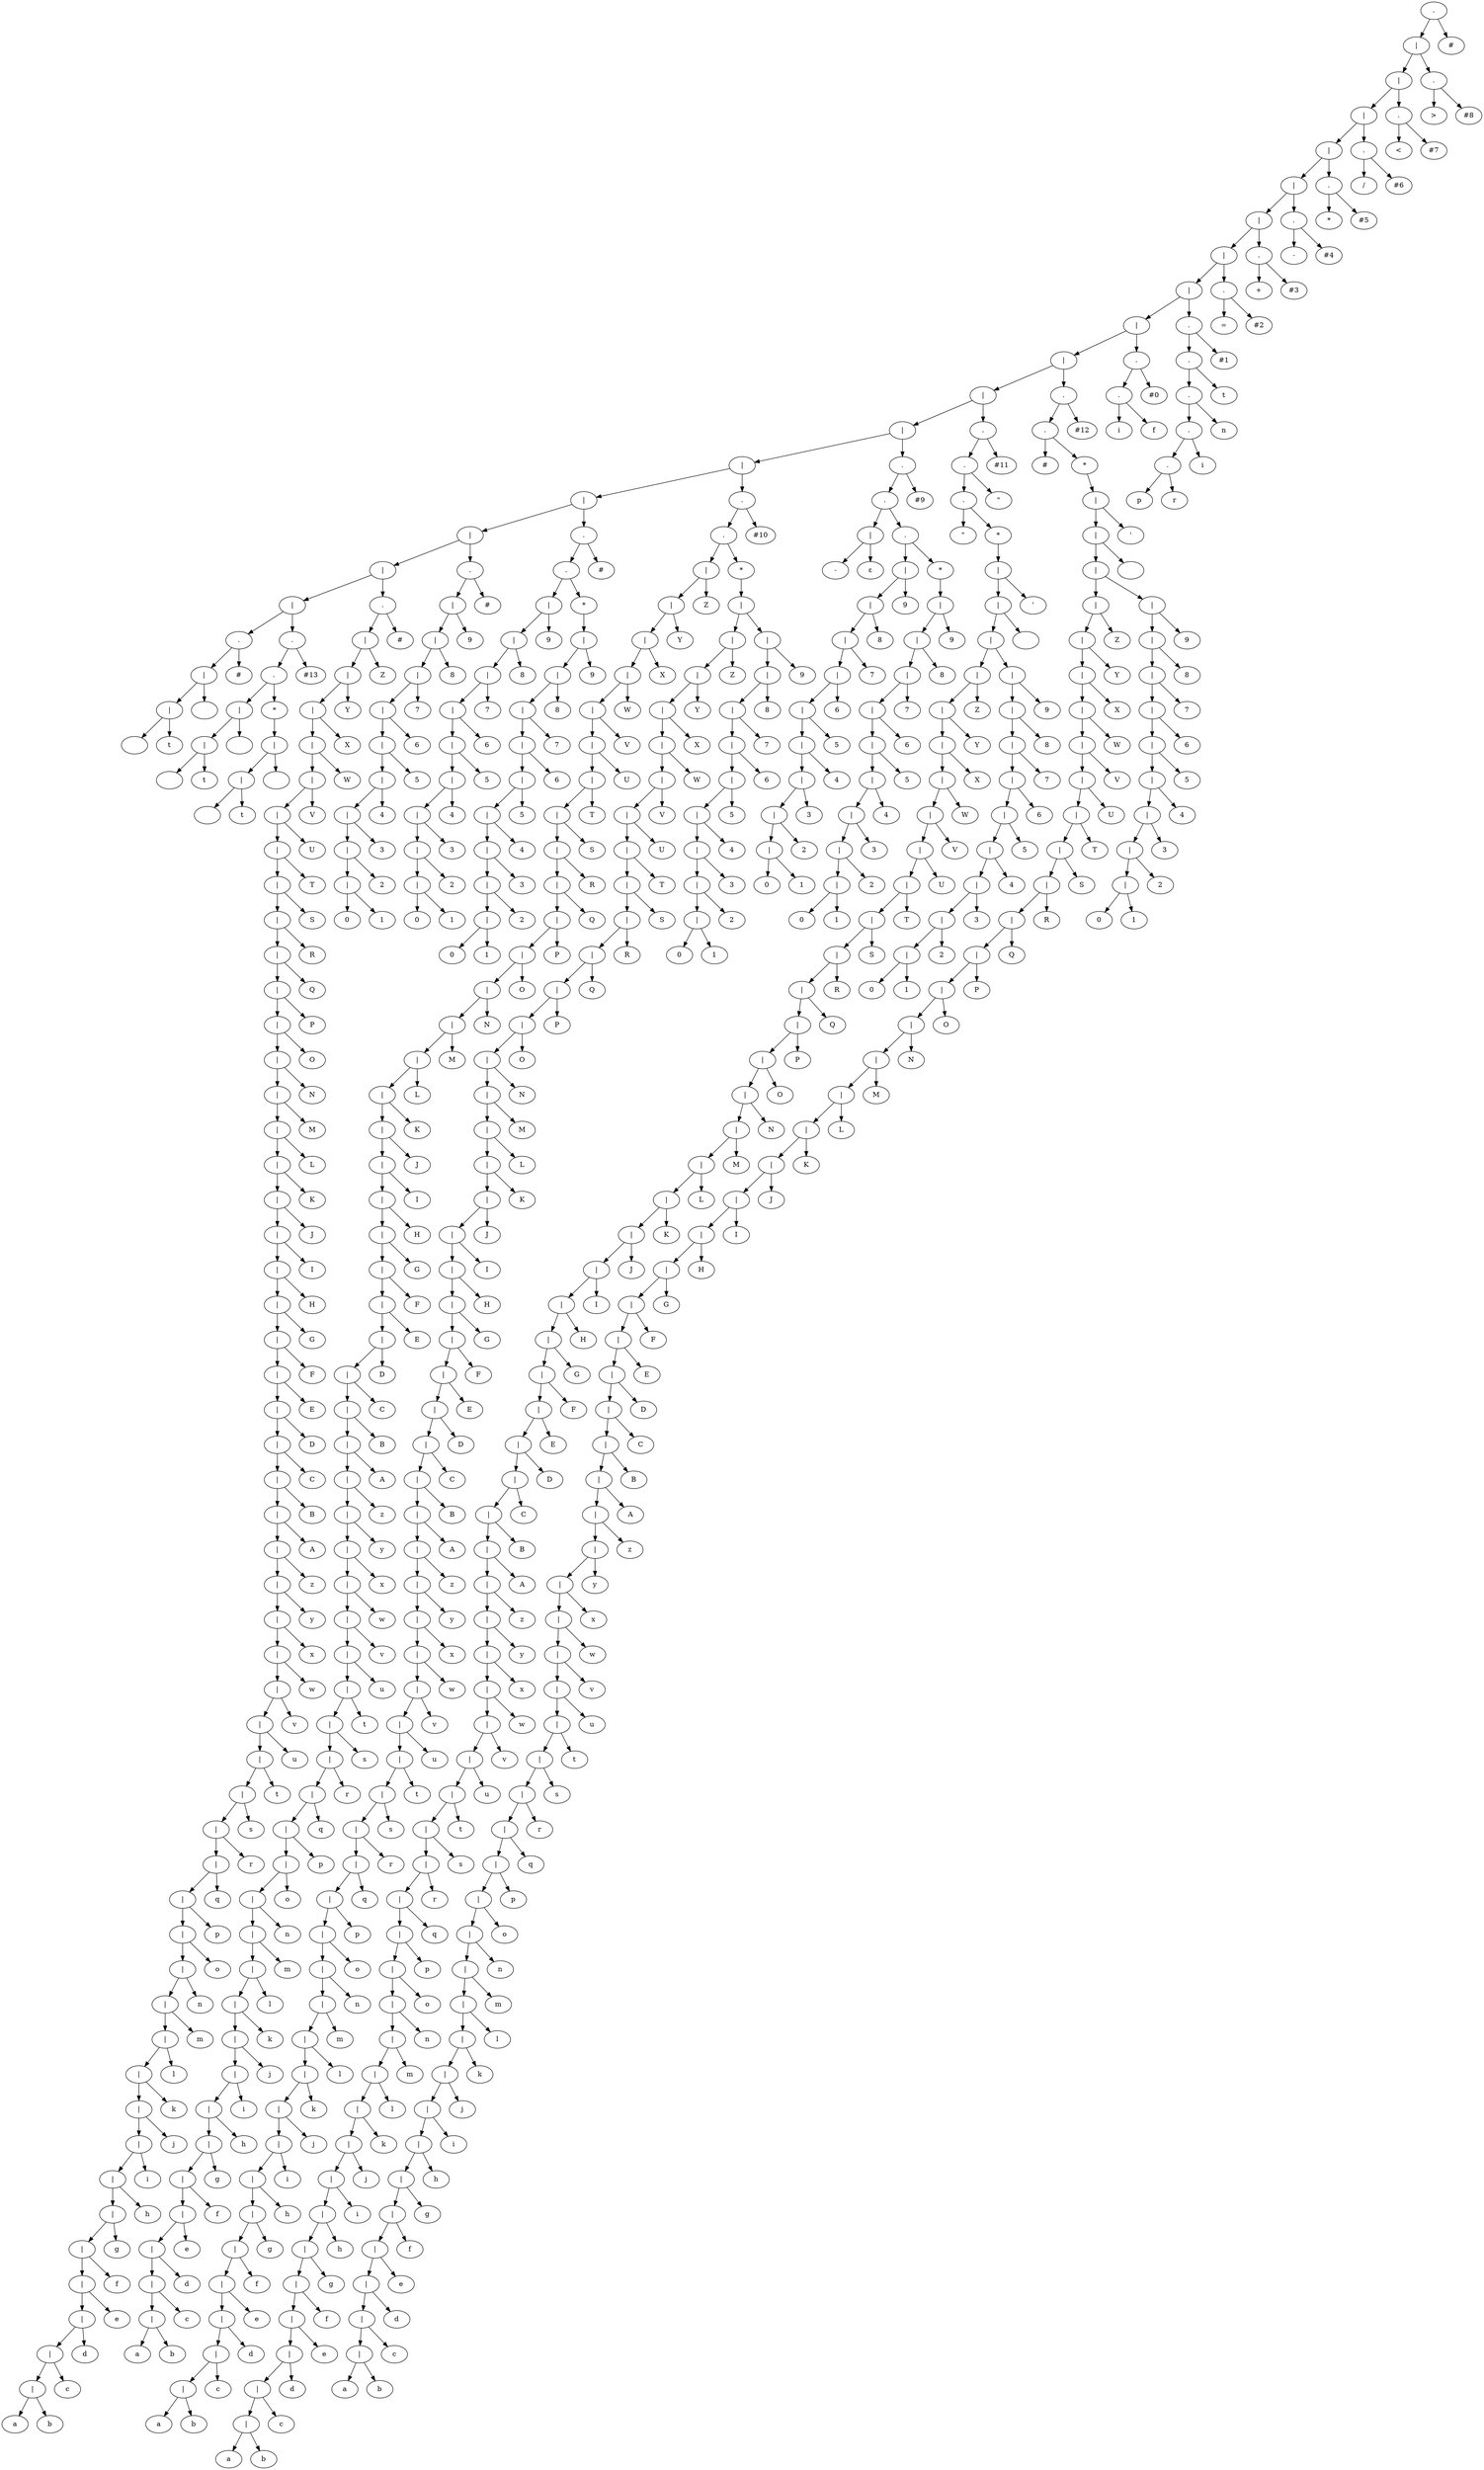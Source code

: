 digraph "AASintacticTree/SintacticTree" {
	A0 [label="."]
	A1 [label="|"]
	A2 [label="|"]
	A3 [label="|"]
	A4 [label="|"]
	A5 [label="|"]
	A6 [label="|"]
	A7 [label="|"]
	A8 [label="|"]
	A9 [label="|"]
	A10 [label="|"]
	A11 [label="|"]
	A12 [label="|"]
	A13 [label="|"]
	A14 [label="|"]
	A15 [label="|"]
	A16 [label="|"]
	A17 [label="|"]
	A18 [label="."]
	A19 [label="|"]
	A20 [label="|"]
	A21 [label=" "]
	A22 [label="\t"]
	A23 [label="\n"]
	A24 [label="#"]
	A25 [label="."]
	A26 [label="."]
	A27 [label="|"]
	A28 [label="|"]
	A29 [label=" "]
	A30 [label="\t"]
	A31 [label="\n"]
	A32 [label="*"]
	A33 [label="|"]
	A34 [label="|"]
	A35 [label=" "]
	A36 [label="\t"]
	A37 [label="\n"]
	A38 [label="#13"]
	A39 [label="."]
	A40 [label="|"]
	A41 [label="|"]
	A42 [label="|"]
	A43 [label="|"]
	A44 [label="|"]
	A45 [label="|"]
	A46 [label="|"]
	A47 [label="|"]
	A48 [label="|"]
	A49 [label="|"]
	A50 [label="|"]
	A51 [label="|"]
	A52 [label="|"]
	A53 [label="|"]
	A54 [label="|"]
	A55 [label="|"]
	A56 [label="|"]
	A57 [label="|"]
	A58 [label="|"]
	A59 [label="|"]
	A60 [label="|"]
	A61 [label="|"]
	A62 [label="|"]
	A63 [label="|"]
	A64 [label="|"]
	A65 [label="|"]
	A66 [label="|"]
	A67 [label="|"]
	A68 [label="|"]
	A69 [label="|"]
	A70 [label="|"]
	A71 [label="|"]
	A72 [label="|"]
	A73 [label="|"]
	A74 [label="|"]
	A75 [label="|"]
	A76 [label="|"]
	A77 [label="|"]
	A78 [label="|"]
	A79 [label="|"]
	A80 [label="|"]
	A81 [label="|"]
	A82 [label="|"]
	A83 [label="|"]
	A84 [label="|"]
	A85 [label="|"]
	A86 [label="|"]
	A87 [label="|"]
	A88 [label="|"]
	A89 [label="|"]
	A90 [label="|"]
	A91 [label=a]
	A92 [label=b]
	A93 [label=c]
	A94 [label=d]
	A95 [label=e]
	A96 [label=f]
	A97 [label=g]
	A98 [label=h]
	A99 [label=i]
	A100 [label=j]
	A101 [label=k]
	A102 [label=l]
	A103 [label=m]
	A104 [label=n]
	A105 [label=o]
	A106 [label=p]
	A107 [label=q]
	A108 [label=r]
	A109 [label=s]
	A110 [label=t]
	A111 [label=u]
	A112 [label=v]
	A113 [label=w]
	A114 [label=x]
	A115 [label=y]
	A116 [label=z]
	A117 [label=A]
	A118 [label=B]
	A119 [label=C]
	A120 [label=D]
	A121 [label=E]
	A122 [label=F]
	A123 [label=G]
	A124 [label=H]
	A125 [label=I]
	A126 [label=J]
	A127 [label=K]
	A128 [label=L]
	A129 [label=M]
	A130 [label=N]
	A131 [label=O]
	A132 [label=P]
	A133 [label=Q]
	A134 [label=R]
	A135 [label=S]
	A136 [label=T]
	A137 [label=U]
	A138 [label=V]
	A139 [label=W]
	A140 [label=X]
	A141 [label=Y]
	A142 [label=Z]
	A143 [label="#"]
	A144 [label="."]
	A145 [label="|"]
	A146 [label="|"]
	A147 [label="|"]
	A148 [label="|"]
	A149 [label="|"]
	A150 [label="|"]
	A151 [label="|"]
	A152 [label="|"]
	A153 [label="|"]
	A154 [label=0]
	A155 [label=1]
	A156 [label=2]
	A157 [label=3]
	A158 [label=4]
	A159 [label=5]
	A160 [label=6]
	A161 [label=7]
	A162 [label=8]
	A163 [label=9]
	A164 [label="#"]
	A165 [label="."]
	A166 [label="."]
	A167 [label="|"]
	A168 [label="|"]
	A169 [label="|"]
	A170 [label="|"]
	A171 [label="|"]
	A172 [label="|"]
	A173 [label="|"]
	A174 [label="|"]
	A175 [label="|"]
	A176 [label=0]
	A177 [label=1]
	A178 [label=2]
	A179 [label=3]
	A180 [label=4]
	A181 [label=5]
	A182 [label=6]
	A183 [label=7]
	A184 [label=8]
	A185 [label=9]
	A186 [label="*"]
	A187 [label="|"]
	A188 [label="|"]
	A189 [label="|"]
	A190 [label="|"]
	A191 [label="|"]
	A192 [label="|"]
	A193 [label="|"]
	A194 [label="|"]
	A195 [label="|"]
	A196 [label=0]
	A197 [label=1]
	A198 [label=2]
	A199 [label=3]
	A200 [label=4]
	A201 [label=5]
	A202 [label=6]
	A203 [label=7]
	A204 [label=8]
	A205 [label=9]
	A206 [label="#"]
	A207 [label="."]
	A208 [label="."]
	A209 [label="|"]
	A210 [label="|"]
	A211 [label="|"]
	A212 [label="|"]
	A213 [label="|"]
	A214 [label="|"]
	A215 [label="|"]
	A216 [label="|"]
	A217 [label="|"]
	A218 [label="|"]
	A219 [label="|"]
	A220 [label="|"]
	A221 [label="|"]
	A222 [label="|"]
	A223 [label="|"]
	A224 [label="|"]
	A225 [label="|"]
	A226 [label="|"]
	A227 [label="|"]
	A228 [label="|"]
	A229 [label="|"]
	A230 [label="|"]
	A231 [label="|"]
	A232 [label="|"]
	A233 [label="|"]
	A234 [label="|"]
	A235 [label="|"]
	A236 [label="|"]
	A237 [label="|"]
	A238 [label="|"]
	A239 [label="|"]
	A240 [label="|"]
	A241 [label="|"]
	A242 [label="|"]
	A243 [label="|"]
	A244 [label="|"]
	A245 [label="|"]
	A246 [label="|"]
	A247 [label="|"]
	A248 [label="|"]
	A249 [label="|"]
	A250 [label="|"]
	A251 [label="|"]
	A252 [label="|"]
	A253 [label="|"]
	A254 [label="|"]
	A255 [label="|"]
	A256 [label="|"]
	A257 [label="|"]
	A258 [label="|"]
	A259 [label="|"]
	A260 [label=a]
	A261 [label=b]
	A262 [label=c]
	A263 [label=d]
	A264 [label=e]
	A265 [label=f]
	A266 [label=g]
	A267 [label=h]
	A268 [label=i]
	A269 [label=j]
	A270 [label=k]
	A271 [label=l]
	A272 [label=m]
	A273 [label=n]
	A274 [label=o]
	A275 [label=p]
	A276 [label=q]
	A277 [label=r]
	A278 [label=s]
	A279 [label=t]
	A280 [label=u]
	A281 [label=v]
	A282 [label=w]
	A283 [label=x]
	A284 [label=y]
	A285 [label=z]
	A286 [label=A]
	A287 [label=B]
	A288 [label=C]
	A289 [label=D]
	A290 [label=E]
	A291 [label=F]
	A292 [label=G]
	A293 [label=H]
	A294 [label=I]
	A295 [label=J]
	A296 [label=K]
	A297 [label=L]
	A298 [label=M]
	A299 [label=N]
	A300 [label=O]
	A301 [label=P]
	A302 [label=Q]
	A303 [label=R]
	A304 [label=S]
	A305 [label=T]
	A306 [label=U]
	A307 [label=V]
	A308 [label=W]
	A309 [label=X]
	A310 [label=Y]
	A311 [label=Z]
	A312 [label="*"]
	A313 [label="|"]
	A314 [label="|"]
	A315 [label="|"]
	A316 [label="|"]
	A317 [label="|"]
	A318 [label="|"]
	A319 [label="|"]
	A320 [label="|"]
	A321 [label="|"]
	A322 [label="|"]
	A323 [label="|"]
	A324 [label="|"]
	A325 [label="|"]
	A326 [label="|"]
	A327 [label="|"]
	A328 [label="|"]
	A329 [label="|"]
	A330 [label="|"]
	A331 [label="|"]
	A332 [label="|"]
	A333 [label="|"]
	A334 [label="|"]
	A335 [label="|"]
	A336 [label="|"]
	A337 [label="|"]
	A338 [label="|"]
	A339 [label="|"]
	A340 [label="|"]
	A341 [label="|"]
	A342 [label="|"]
	A343 [label="|"]
	A344 [label="|"]
	A345 [label="|"]
	A346 [label="|"]
	A347 [label="|"]
	A348 [label="|"]
	A349 [label="|"]
	A350 [label="|"]
	A351 [label="|"]
	A352 [label="|"]
	A353 [label="|"]
	A354 [label="|"]
	A355 [label="|"]
	A356 [label="|"]
	A357 [label="|"]
	A358 [label="|"]
	A359 [label="|"]
	A360 [label="|"]
	A361 [label="|"]
	A362 [label="|"]
	A363 [label="|"]
	A364 [label="|"]
	A365 [label=a]
	A366 [label=b]
	A367 [label=c]
	A368 [label=d]
	A369 [label=e]
	A370 [label=f]
	A371 [label=g]
	A372 [label=h]
	A373 [label=i]
	A374 [label=j]
	A375 [label=k]
	A376 [label=l]
	A377 [label=m]
	A378 [label=n]
	A379 [label=o]
	A380 [label=p]
	A381 [label=q]
	A382 [label=r]
	A383 [label=s]
	A384 [label=t]
	A385 [label=u]
	A386 [label=v]
	A387 [label=w]
	A388 [label=x]
	A389 [label=y]
	A390 [label=z]
	A391 [label=A]
	A392 [label=B]
	A393 [label=C]
	A394 [label=D]
	A395 [label=E]
	A396 [label=F]
	A397 [label=G]
	A398 [label=H]
	A399 [label=I]
	A400 [label=J]
	A401 [label=K]
	A402 [label=L]
	A403 [label=M]
	A404 [label=N]
	A405 [label=O]
	A406 [label=P]
	A407 [label=Q]
	A408 [label=R]
	A409 [label=S]
	A410 [label=T]
	A411 [label=U]
	A412 [label=V]
	A413 [label=W]
	A414 [label=X]
	A415 [label=Y]
	A416 [label=Z]
	A417 [label="|"]
	A418 [label="|"]
	A419 [label="|"]
	A420 [label="|"]
	A421 [label="|"]
	A422 [label="|"]
	A423 [label="|"]
	A424 [label="|"]
	A425 [label="|"]
	A426 [label=0]
	A427 [label=1]
	A428 [label=2]
	A429 [label=3]
	A430 [label=4]
	A431 [label=5]
	A432 [label=6]
	A433 [label=7]
	A434 [label=8]
	A435 [label=9]
	A436 [label="#10"]
	A437 [label="."]
	A438 [label="."]
	A439 [label="|"]
	A440 [label="-"]
	A441 [label="ε"]
	A442 [label="."]
	A443 [label="|"]
	A444 [label="|"]
	A445 [label="|"]
	A446 [label="|"]
	A447 [label="|"]
	A448 [label="|"]
	A449 [label="|"]
	A450 [label="|"]
	A451 [label="|"]
	A452 [label=0]
	A453 [label=1]
	A454 [label=2]
	A455 [label=3]
	A456 [label=4]
	A457 [label=5]
	A458 [label=6]
	A459 [label=7]
	A460 [label=8]
	A461 [label=9]
	A462 [label="*"]
	A463 [label="|"]
	A464 [label="|"]
	A465 [label="|"]
	A466 [label="|"]
	A467 [label="|"]
	A468 [label="|"]
	A469 [label="|"]
	A470 [label="|"]
	A471 [label="|"]
	A472 [label=0]
	A473 [label=1]
	A474 [label=2]
	A475 [label=3]
	A476 [label=4]
	A477 [label=5]
	A478 [label=6]
	A479 [label=7]
	A480 [label=8]
	A481 [label=9]
	A482 [label="#9"]
	A483 [label="."]
	A484 [label="."]
	A485 [label="."]
	A486 [label="\""]
	A487 [label="*"]
	A488 [label="|"]
	A489 [label="|"]
	A490 [label="|"]
	A491 [label="|"]
	A492 [label="|"]
	A493 [label="|"]
	A494 [label="|"]
	A495 [label="|"]
	A496 [label="|"]
	A497 [label="|"]
	A498 [label="|"]
	A499 [label="|"]
	A500 [label="|"]
	A501 [label="|"]
	A502 [label="|"]
	A503 [label="|"]
	A504 [label="|"]
	A505 [label="|"]
	A506 [label="|"]
	A507 [label="|"]
	A508 [label="|"]
	A509 [label="|"]
	A510 [label="|"]
	A511 [label="|"]
	A512 [label="|"]
	A513 [label="|"]
	A514 [label="|"]
	A515 [label="|"]
	A516 [label="|"]
	A517 [label="|"]
	A518 [label="|"]
	A519 [label="|"]
	A520 [label="|"]
	A521 [label="|"]
	A522 [label="|"]
	A523 [label="|"]
	A524 [label="|"]
	A525 [label="|"]
	A526 [label="|"]
	A527 [label="|"]
	A528 [label="|"]
	A529 [label="|"]
	A530 [label="|"]
	A531 [label="|"]
	A532 [label="|"]
	A533 [label="|"]
	A534 [label="|"]
	A535 [label="|"]
	A536 [label="|"]
	A537 [label="|"]
	A538 [label="|"]
	A539 [label="|"]
	A540 [label="|"]
	A541 [label="|"]
	A542 [label=a]
	A543 [label=b]
	A544 [label=c]
	A545 [label=d]
	A546 [label=e]
	A547 [label=f]
	A548 [label=g]
	A549 [label=h]
	A550 [label=i]
	A551 [label=j]
	A552 [label=k]
	A553 [label=l]
	A554 [label=m]
	A555 [label=n]
	A556 [label=o]
	A557 [label=p]
	A558 [label=q]
	A559 [label=r]
	A560 [label=s]
	A561 [label=t]
	A562 [label=u]
	A563 [label=v]
	A564 [label=w]
	A565 [label=x]
	A566 [label=y]
	A567 [label=z]
	A568 [label=A]
	A569 [label=B]
	A570 [label=C]
	A571 [label=D]
	A572 [label=E]
	A573 [label=F]
	A574 [label=G]
	A575 [label=H]
	A576 [label=I]
	A577 [label=J]
	A578 [label=K]
	A579 [label=L]
	A580 [label=M]
	A581 [label=N]
	A582 [label=O]
	A583 [label=P]
	A584 [label=Q]
	A585 [label=R]
	A586 [label=S]
	A587 [label=T]
	A588 [label=U]
	A589 [label=V]
	A590 [label=W]
	A591 [label=X]
	A592 [label=Y]
	A593 [label=Z]
	A594 [label="|"]
	A595 [label="|"]
	A596 [label="|"]
	A597 [label="|"]
	A598 [label="|"]
	A599 [label="|"]
	A600 [label="|"]
	A601 [label="|"]
	A602 [label="|"]
	A603 [label=0]
	A604 [label=1]
	A605 [label=2]
	A606 [label=3]
	A607 [label=4]
	A608 [label=5]
	A609 [label=6]
	A610 [label=7]
	A611 [label=8]
	A612 [label=9]
	A613 [label=" "]
	A614 [label="\'"]
	A615 [label="\""]
	A616 [label="#11"]
	A617 [label="."]
	A618 [label="."]
	A619 [label="\#"]
	A620 [label="*"]
	A621 [label="|"]
	A622 [label="|"]
	A623 [label="|"]
	A624 [label="|"]
	A625 [label="|"]
	A626 [label="|"]
	A627 [label="|"]
	A628 [label="|"]
	A629 [label="|"]
	A630 [label="|"]
	A631 [label="|"]
	A632 [label="|"]
	A633 [label="|"]
	A634 [label="|"]
	A635 [label="|"]
	A636 [label="|"]
	A637 [label="|"]
	A638 [label="|"]
	A639 [label="|"]
	A640 [label="|"]
	A641 [label="|"]
	A642 [label="|"]
	A643 [label="|"]
	A644 [label="|"]
	A645 [label="|"]
	A646 [label="|"]
	A647 [label="|"]
	A648 [label="|"]
	A649 [label="|"]
	A650 [label="|"]
	A651 [label="|"]
	A652 [label="|"]
	A653 [label="|"]
	A654 [label="|"]
	A655 [label="|"]
	A656 [label="|"]
	A657 [label="|"]
	A658 [label="|"]
	A659 [label="|"]
	A660 [label="|"]
	A661 [label="|"]
	A662 [label="|"]
	A663 [label="|"]
	A664 [label="|"]
	A665 [label="|"]
	A666 [label="|"]
	A667 [label="|"]
	A668 [label="|"]
	A669 [label="|"]
	A670 [label="|"]
	A671 [label="|"]
	A672 [label="|"]
	A673 [label="|"]
	A674 [label="|"]
	A675 [label=a]
	A676 [label=b]
	A677 [label=c]
	A678 [label=d]
	A679 [label=e]
	A680 [label=f]
	A681 [label=g]
	A682 [label=h]
	A683 [label=i]
	A684 [label=j]
	A685 [label=k]
	A686 [label=l]
	A687 [label=m]
	A688 [label=n]
	A689 [label=o]
	A690 [label=p]
	A691 [label=q]
	A692 [label=r]
	A693 [label=s]
	A694 [label=t]
	A695 [label=u]
	A696 [label=v]
	A697 [label=w]
	A698 [label=x]
	A699 [label=y]
	A700 [label=z]
	A701 [label=A]
	A702 [label=B]
	A703 [label=C]
	A704 [label=D]
	A705 [label=E]
	A706 [label=F]
	A707 [label=G]
	A708 [label=H]
	A709 [label=I]
	A710 [label=J]
	A711 [label=K]
	A712 [label=L]
	A713 [label=M]
	A714 [label=N]
	A715 [label=O]
	A716 [label=P]
	A717 [label=Q]
	A718 [label=R]
	A719 [label=S]
	A720 [label=T]
	A721 [label=U]
	A722 [label=V]
	A723 [label=W]
	A724 [label=X]
	A725 [label=Y]
	A726 [label=Z]
	A727 [label="|"]
	A728 [label="|"]
	A729 [label="|"]
	A730 [label="|"]
	A731 [label="|"]
	A732 [label="|"]
	A733 [label="|"]
	A734 [label="|"]
	A735 [label="|"]
	A736 [label=0]
	A737 [label=1]
	A738 [label=2]
	A739 [label=3]
	A740 [label=4]
	A741 [label=5]
	A742 [label=6]
	A743 [label=7]
	A744 [label=8]
	A745 [label=9]
	A746 [label=" "]
	A747 [label="\'"]
	A748 [label="#12"]
	A749 [label="."]
	A750 [label="."]
	A751 [label=i]
	A752 [label=f]
	A753 [label="#0"]
	A754 [label="."]
	A755 [label="."]
	A756 [label="."]
	A757 [label="."]
	A758 [label="."]
	A759 [label=p]
	A760 [label=r]
	A761 [label=i]
	A762 [label=n]
	A763 [label=t]
	A764 [label="#1"]
	A765 [label="."]
	A766 [label="="]
	A767 [label="#2"]
	A768 [label="."]
	A769 [label="\+"]
	A770 [label="#3"]
	A771 [label="."]
	A772 [label="-"]
	A773 [label="#4"]
	A774 [label="."]
	A775 [label="\*"]
	A776 [label="#5"]
	A777 [label="."]
	A778 [label="/"]
	A779 [label="#6"]
	A780 [label="."]
	A781 [label="<"]
	A782 [label="#7"]
	A783 [label="."]
	A784 [label=">"]
	A785 [label="#8"]
	A786 [label="#"]
	A20 -> A21
	A20 -> A22
	A19 -> A20
	A19 -> A23
	A18 -> A19
	A18 -> A24
	A17 -> A18
	A28 -> A29
	A28 -> A30
	A27 -> A28
	A27 -> A31
	A26 -> A27
	A34 -> A35
	A34 -> A36
	A33 -> A34
	A33 -> A37
	A32 -> A33
	A26 -> A32
	A25 -> A26
	A25 -> A38
	A17 -> A25
	A16 -> A17
	A90 -> A91
	A90 -> A92
	A89 -> A90
	A89 -> A93
	A88 -> A89
	A88 -> A94
	A87 -> A88
	A87 -> A95
	A86 -> A87
	A86 -> A96
	A85 -> A86
	A85 -> A97
	A84 -> A85
	A84 -> A98
	A83 -> A84
	A83 -> A99
	A82 -> A83
	A82 -> A100
	A81 -> A82
	A81 -> A101
	A80 -> A81
	A80 -> A102
	A79 -> A80
	A79 -> A103
	A78 -> A79
	A78 -> A104
	A77 -> A78
	A77 -> A105
	A76 -> A77
	A76 -> A106
	A75 -> A76
	A75 -> A107
	A74 -> A75
	A74 -> A108
	A73 -> A74
	A73 -> A109
	A72 -> A73
	A72 -> A110
	A71 -> A72
	A71 -> A111
	A70 -> A71
	A70 -> A112
	A69 -> A70
	A69 -> A113
	A68 -> A69
	A68 -> A114
	A67 -> A68
	A67 -> A115
	A66 -> A67
	A66 -> A116
	A65 -> A66
	A65 -> A117
	A64 -> A65
	A64 -> A118
	A63 -> A64
	A63 -> A119
	A62 -> A63
	A62 -> A120
	A61 -> A62
	A61 -> A121
	A60 -> A61
	A60 -> A122
	A59 -> A60
	A59 -> A123
	A58 -> A59
	A58 -> A124
	A57 -> A58
	A57 -> A125
	A56 -> A57
	A56 -> A126
	A55 -> A56
	A55 -> A127
	A54 -> A55
	A54 -> A128
	A53 -> A54
	A53 -> A129
	A52 -> A53
	A52 -> A130
	A51 -> A52
	A51 -> A131
	A50 -> A51
	A50 -> A132
	A49 -> A50
	A49 -> A133
	A48 -> A49
	A48 -> A134
	A47 -> A48
	A47 -> A135
	A46 -> A47
	A46 -> A136
	A45 -> A46
	A45 -> A137
	A44 -> A45
	A44 -> A138
	A43 -> A44
	A43 -> A139
	A42 -> A43
	A42 -> A140
	A41 -> A42
	A41 -> A141
	A40 -> A41
	A40 -> A142
	A39 -> A40
	A39 -> A143
	A16 -> A39
	A15 -> A16
	A153 -> A154
	A153 -> A155
	A152 -> A153
	A152 -> A156
	A151 -> A152
	A151 -> A157
	A150 -> A151
	A150 -> A158
	A149 -> A150
	A149 -> A159
	A148 -> A149
	A148 -> A160
	A147 -> A148
	A147 -> A161
	A146 -> A147
	A146 -> A162
	A145 -> A146
	A145 -> A163
	A144 -> A145
	A144 -> A164
	A15 -> A144
	A14 -> A15
	A175 -> A176
	A175 -> A177
	A174 -> A175
	A174 -> A178
	A173 -> A174
	A173 -> A179
	A172 -> A173
	A172 -> A180
	A171 -> A172
	A171 -> A181
	A170 -> A171
	A170 -> A182
	A169 -> A170
	A169 -> A183
	A168 -> A169
	A168 -> A184
	A167 -> A168
	A167 -> A185
	A166 -> A167
	A195 -> A196
	A195 -> A197
	A194 -> A195
	A194 -> A198
	A193 -> A194
	A193 -> A199
	A192 -> A193
	A192 -> A200
	A191 -> A192
	A191 -> A201
	A190 -> A191
	A190 -> A202
	A189 -> A190
	A189 -> A203
	A188 -> A189
	A188 -> A204
	A187 -> A188
	A187 -> A205
	A186 -> A187
	A166 -> A186
	A165 -> A166
	A165 -> A206
	A14 -> A165
	A13 -> A14
	A259 -> A260
	A259 -> A261
	A258 -> A259
	A258 -> A262
	A257 -> A258
	A257 -> A263
	A256 -> A257
	A256 -> A264
	A255 -> A256
	A255 -> A265
	A254 -> A255
	A254 -> A266
	A253 -> A254
	A253 -> A267
	A252 -> A253
	A252 -> A268
	A251 -> A252
	A251 -> A269
	A250 -> A251
	A250 -> A270
	A249 -> A250
	A249 -> A271
	A248 -> A249
	A248 -> A272
	A247 -> A248
	A247 -> A273
	A246 -> A247
	A246 -> A274
	A245 -> A246
	A245 -> A275
	A244 -> A245
	A244 -> A276
	A243 -> A244
	A243 -> A277
	A242 -> A243
	A242 -> A278
	A241 -> A242
	A241 -> A279
	A240 -> A241
	A240 -> A280
	A239 -> A240
	A239 -> A281
	A238 -> A239
	A238 -> A282
	A237 -> A238
	A237 -> A283
	A236 -> A237
	A236 -> A284
	A235 -> A236
	A235 -> A285
	A234 -> A235
	A234 -> A286
	A233 -> A234
	A233 -> A287
	A232 -> A233
	A232 -> A288
	A231 -> A232
	A231 -> A289
	A230 -> A231
	A230 -> A290
	A229 -> A230
	A229 -> A291
	A228 -> A229
	A228 -> A292
	A227 -> A228
	A227 -> A293
	A226 -> A227
	A226 -> A294
	A225 -> A226
	A225 -> A295
	A224 -> A225
	A224 -> A296
	A223 -> A224
	A223 -> A297
	A222 -> A223
	A222 -> A298
	A221 -> A222
	A221 -> A299
	A220 -> A221
	A220 -> A300
	A219 -> A220
	A219 -> A301
	A218 -> A219
	A218 -> A302
	A217 -> A218
	A217 -> A303
	A216 -> A217
	A216 -> A304
	A215 -> A216
	A215 -> A305
	A214 -> A215
	A214 -> A306
	A213 -> A214
	A213 -> A307
	A212 -> A213
	A212 -> A308
	A211 -> A212
	A211 -> A309
	A210 -> A211
	A210 -> A310
	A209 -> A210
	A209 -> A311
	A208 -> A209
	A364 -> A365
	A364 -> A366
	A363 -> A364
	A363 -> A367
	A362 -> A363
	A362 -> A368
	A361 -> A362
	A361 -> A369
	A360 -> A361
	A360 -> A370
	A359 -> A360
	A359 -> A371
	A358 -> A359
	A358 -> A372
	A357 -> A358
	A357 -> A373
	A356 -> A357
	A356 -> A374
	A355 -> A356
	A355 -> A375
	A354 -> A355
	A354 -> A376
	A353 -> A354
	A353 -> A377
	A352 -> A353
	A352 -> A378
	A351 -> A352
	A351 -> A379
	A350 -> A351
	A350 -> A380
	A349 -> A350
	A349 -> A381
	A348 -> A349
	A348 -> A382
	A347 -> A348
	A347 -> A383
	A346 -> A347
	A346 -> A384
	A345 -> A346
	A345 -> A385
	A344 -> A345
	A344 -> A386
	A343 -> A344
	A343 -> A387
	A342 -> A343
	A342 -> A388
	A341 -> A342
	A341 -> A389
	A340 -> A341
	A340 -> A390
	A339 -> A340
	A339 -> A391
	A338 -> A339
	A338 -> A392
	A337 -> A338
	A337 -> A393
	A336 -> A337
	A336 -> A394
	A335 -> A336
	A335 -> A395
	A334 -> A335
	A334 -> A396
	A333 -> A334
	A333 -> A397
	A332 -> A333
	A332 -> A398
	A331 -> A332
	A331 -> A399
	A330 -> A331
	A330 -> A400
	A329 -> A330
	A329 -> A401
	A328 -> A329
	A328 -> A402
	A327 -> A328
	A327 -> A403
	A326 -> A327
	A326 -> A404
	A325 -> A326
	A325 -> A405
	A324 -> A325
	A324 -> A406
	A323 -> A324
	A323 -> A407
	A322 -> A323
	A322 -> A408
	A321 -> A322
	A321 -> A409
	A320 -> A321
	A320 -> A410
	A319 -> A320
	A319 -> A411
	A318 -> A319
	A318 -> A412
	A317 -> A318
	A317 -> A413
	A316 -> A317
	A316 -> A414
	A315 -> A316
	A315 -> A415
	A314 -> A315
	A314 -> A416
	A313 -> A314
	A425 -> A426
	A425 -> A427
	A424 -> A425
	A424 -> A428
	A423 -> A424
	A423 -> A429
	A422 -> A423
	A422 -> A430
	A421 -> A422
	A421 -> A431
	A420 -> A421
	A420 -> A432
	A419 -> A420
	A419 -> A433
	A418 -> A419
	A418 -> A434
	A417 -> A418
	A417 -> A435
	A313 -> A417
	A312 -> A313
	A208 -> A312
	A207 -> A208
	A207 -> A436
	A13 -> A207
	A12 -> A13
	A439 -> A440
	A439 -> A441
	A438 -> A439
	A451 -> A452
	A451 -> A453
	A450 -> A451
	A450 -> A454
	A449 -> A450
	A449 -> A455
	A448 -> A449
	A448 -> A456
	A447 -> A448
	A447 -> A457
	A446 -> A447
	A446 -> A458
	A445 -> A446
	A445 -> A459
	A444 -> A445
	A444 -> A460
	A443 -> A444
	A443 -> A461
	A442 -> A443
	A471 -> A472
	A471 -> A473
	A470 -> A471
	A470 -> A474
	A469 -> A470
	A469 -> A475
	A468 -> A469
	A468 -> A476
	A467 -> A468
	A467 -> A477
	A466 -> A467
	A466 -> A478
	A465 -> A466
	A465 -> A479
	A464 -> A465
	A464 -> A480
	A463 -> A464
	A463 -> A481
	A462 -> A463
	A442 -> A462
	A438 -> A442
	A437 -> A438
	A437 -> A482
	A12 -> A437
	A11 -> A12
	A485 -> A486
	A541 -> A542
	A541 -> A543
	A540 -> A541
	A540 -> A544
	A539 -> A540
	A539 -> A545
	A538 -> A539
	A538 -> A546
	A537 -> A538
	A537 -> A547
	A536 -> A537
	A536 -> A548
	A535 -> A536
	A535 -> A549
	A534 -> A535
	A534 -> A550
	A533 -> A534
	A533 -> A551
	A532 -> A533
	A532 -> A552
	A531 -> A532
	A531 -> A553
	A530 -> A531
	A530 -> A554
	A529 -> A530
	A529 -> A555
	A528 -> A529
	A528 -> A556
	A527 -> A528
	A527 -> A557
	A526 -> A527
	A526 -> A558
	A525 -> A526
	A525 -> A559
	A524 -> A525
	A524 -> A560
	A523 -> A524
	A523 -> A561
	A522 -> A523
	A522 -> A562
	A521 -> A522
	A521 -> A563
	A520 -> A521
	A520 -> A564
	A519 -> A520
	A519 -> A565
	A518 -> A519
	A518 -> A566
	A517 -> A518
	A517 -> A567
	A516 -> A517
	A516 -> A568
	A515 -> A516
	A515 -> A569
	A514 -> A515
	A514 -> A570
	A513 -> A514
	A513 -> A571
	A512 -> A513
	A512 -> A572
	A511 -> A512
	A511 -> A573
	A510 -> A511
	A510 -> A574
	A509 -> A510
	A509 -> A575
	A508 -> A509
	A508 -> A576
	A507 -> A508
	A507 -> A577
	A506 -> A507
	A506 -> A578
	A505 -> A506
	A505 -> A579
	A504 -> A505
	A504 -> A580
	A503 -> A504
	A503 -> A581
	A502 -> A503
	A502 -> A582
	A501 -> A502
	A501 -> A583
	A500 -> A501
	A500 -> A584
	A499 -> A500
	A499 -> A585
	A498 -> A499
	A498 -> A586
	A497 -> A498
	A497 -> A587
	A496 -> A497
	A496 -> A588
	A495 -> A496
	A495 -> A589
	A494 -> A495
	A494 -> A590
	A493 -> A494
	A493 -> A591
	A492 -> A493
	A492 -> A592
	A491 -> A492
	A491 -> A593
	A490 -> A491
	A602 -> A603
	A602 -> A604
	A601 -> A602
	A601 -> A605
	A600 -> A601
	A600 -> A606
	A599 -> A600
	A599 -> A607
	A598 -> A599
	A598 -> A608
	A597 -> A598
	A597 -> A609
	A596 -> A597
	A596 -> A610
	A595 -> A596
	A595 -> A611
	A594 -> A595
	A594 -> A612
	A490 -> A594
	A489 -> A490
	A489 -> A613
	A488 -> A489
	A488 -> A614
	A487 -> A488
	A485 -> A487
	A484 -> A485
	A484 -> A615
	A483 -> A484
	A483 -> A616
	A11 -> A483
	A10 -> A11
	A618 -> A619
	A674 -> A675
	A674 -> A676
	A673 -> A674
	A673 -> A677
	A672 -> A673
	A672 -> A678
	A671 -> A672
	A671 -> A679
	A670 -> A671
	A670 -> A680
	A669 -> A670
	A669 -> A681
	A668 -> A669
	A668 -> A682
	A667 -> A668
	A667 -> A683
	A666 -> A667
	A666 -> A684
	A665 -> A666
	A665 -> A685
	A664 -> A665
	A664 -> A686
	A663 -> A664
	A663 -> A687
	A662 -> A663
	A662 -> A688
	A661 -> A662
	A661 -> A689
	A660 -> A661
	A660 -> A690
	A659 -> A660
	A659 -> A691
	A658 -> A659
	A658 -> A692
	A657 -> A658
	A657 -> A693
	A656 -> A657
	A656 -> A694
	A655 -> A656
	A655 -> A695
	A654 -> A655
	A654 -> A696
	A653 -> A654
	A653 -> A697
	A652 -> A653
	A652 -> A698
	A651 -> A652
	A651 -> A699
	A650 -> A651
	A650 -> A700
	A649 -> A650
	A649 -> A701
	A648 -> A649
	A648 -> A702
	A647 -> A648
	A647 -> A703
	A646 -> A647
	A646 -> A704
	A645 -> A646
	A645 -> A705
	A644 -> A645
	A644 -> A706
	A643 -> A644
	A643 -> A707
	A642 -> A643
	A642 -> A708
	A641 -> A642
	A641 -> A709
	A640 -> A641
	A640 -> A710
	A639 -> A640
	A639 -> A711
	A638 -> A639
	A638 -> A712
	A637 -> A638
	A637 -> A713
	A636 -> A637
	A636 -> A714
	A635 -> A636
	A635 -> A715
	A634 -> A635
	A634 -> A716
	A633 -> A634
	A633 -> A717
	A632 -> A633
	A632 -> A718
	A631 -> A632
	A631 -> A719
	A630 -> A631
	A630 -> A720
	A629 -> A630
	A629 -> A721
	A628 -> A629
	A628 -> A722
	A627 -> A628
	A627 -> A723
	A626 -> A627
	A626 -> A724
	A625 -> A626
	A625 -> A725
	A624 -> A625
	A624 -> A726
	A623 -> A624
	A735 -> A736
	A735 -> A737
	A734 -> A735
	A734 -> A738
	A733 -> A734
	A733 -> A739
	A732 -> A733
	A732 -> A740
	A731 -> A732
	A731 -> A741
	A730 -> A731
	A730 -> A742
	A729 -> A730
	A729 -> A743
	A728 -> A729
	A728 -> A744
	A727 -> A728
	A727 -> A745
	A623 -> A727
	A622 -> A623
	A622 -> A746
	A621 -> A622
	A621 -> A747
	A620 -> A621
	A618 -> A620
	A617 -> A618
	A617 -> A748
	A10 -> A617
	A9 -> A10
	A750 -> A751
	A750 -> A752
	A749 -> A750
	A749 -> A753
	A9 -> A749
	A8 -> A9
	A758 -> A759
	A758 -> A760
	A757 -> A758
	A757 -> A761
	A756 -> A757
	A756 -> A762
	A755 -> A756
	A755 -> A763
	A754 -> A755
	A754 -> A764
	A8 -> A754
	A7 -> A8
	A765 -> A766
	A765 -> A767
	A7 -> A765
	A6 -> A7
	A768 -> A769
	A768 -> A770
	A6 -> A768
	A5 -> A6
	A771 -> A772
	A771 -> A773
	A5 -> A771
	A4 -> A5
	A774 -> A775
	A774 -> A776
	A4 -> A774
	A3 -> A4
	A777 -> A778
	A777 -> A779
	A3 -> A777
	A2 -> A3
	A780 -> A781
	A780 -> A782
	A2 -> A780
	A1 -> A2
	A783 -> A784
	A783 -> A785
	A1 -> A783
	A0 -> A1
	A0 -> A786
}
